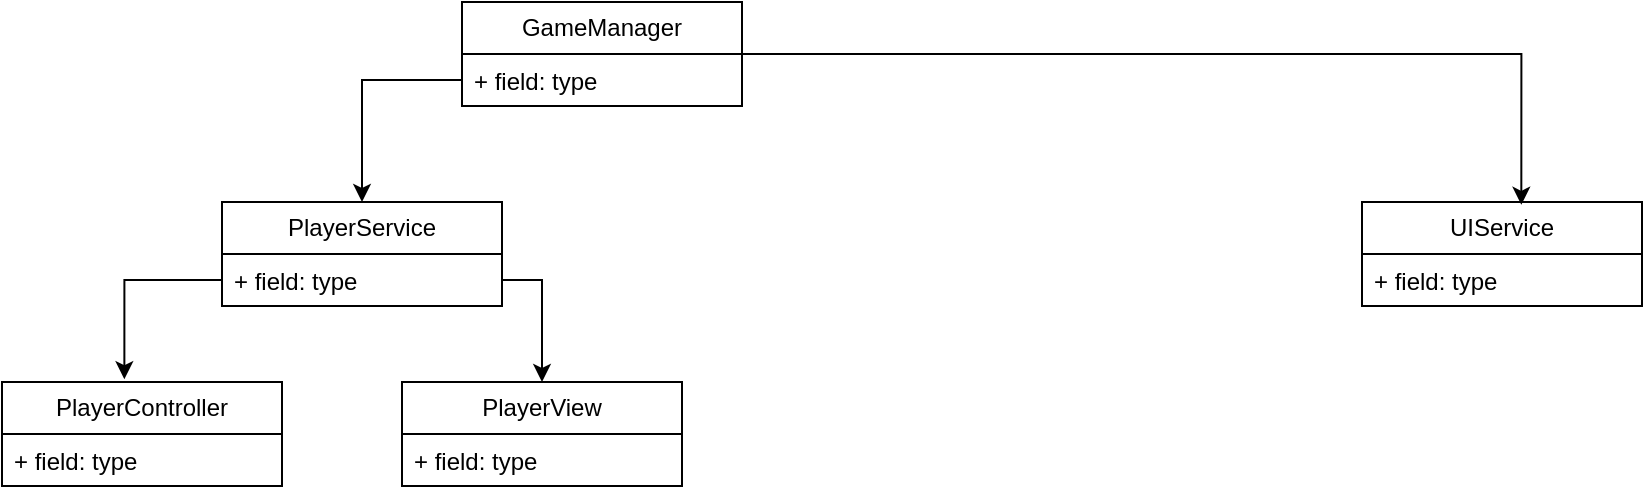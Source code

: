 <mxfile version="26.2.2">
  <diagram id="C5RBs43oDa-KdzZeNtuy" name="Page-1">
    <mxGraphModel dx="1030" dy="659" grid="1" gridSize="10" guides="1" tooltips="1" connect="1" arrows="1" fold="1" page="1" pageScale="1" pageWidth="827" pageHeight="1169" math="0" shadow="0">
      <root>
        <mxCell id="WIyWlLk6GJQsqaUBKTNV-0" />
        <mxCell id="WIyWlLk6GJQsqaUBKTNV-1" parent="WIyWlLk6GJQsqaUBKTNV-0" />
        <mxCell id="5FonXMb4phd78V4y4i4D-0" value="GameManager" style="swimlane;fontStyle=0;childLayout=stackLayout;horizontal=1;startSize=26;fillColor=none;horizontalStack=0;resizeParent=1;resizeParentMax=0;resizeLast=0;collapsible=1;marginBottom=0;whiteSpace=wrap;html=1;" parent="WIyWlLk6GJQsqaUBKTNV-1" vertex="1">
          <mxGeometry x="340" y="60" width="140" height="52" as="geometry" />
        </mxCell>
        <mxCell id="5FonXMb4phd78V4y4i4D-3" value="+ field: type" style="text;strokeColor=none;fillColor=none;align=left;verticalAlign=top;spacingLeft=4;spacingRight=4;overflow=hidden;rotatable=0;points=[[0,0.5],[1,0.5]];portConstraint=eastwest;whiteSpace=wrap;html=1;" parent="5FonXMb4phd78V4y4i4D-0" vertex="1">
          <mxGeometry y="26" width="140" height="26" as="geometry" />
        </mxCell>
        <mxCell id="_fZpdp2YkRw7rfoVK8Mn-0" value="PlayerService" style="swimlane;fontStyle=0;childLayout=stackLayout;horizontal=1;startSize=26;fillColor=none;horizontalStack=0;resizeParent=1;resizeParentMax=0;resizeLast=0;collapsible=1;marginBottom=0;whiteSpace=wrap;html=1;" vertex="1" parent="WIyWlLk6GJQsqaUBKTNV-1">
          <mxGeometry x="220" y="160" width="140" height="52" as="geometry" />
        </mxCell>
        <mxCell id="_fZpdp2YkRw7rfoVK8Mn-1" value="+ field: type" style="text;strokeColor=none;fillColor=none;align=left;verticalAlign=top;spacingLeft=4;spacingRight=4;overflow=hidden;rotatable=0;points=[[0,0.5],[1,0.5]];portConstraint=eastwest;whiteSpace=wrap;html=1;" vertex="1" parent="_fZpdp2YkRw7rfoVK8Mn-0">
          <mxGeometry y="26" width="140" height="26" as="geometry" />
        </mxCell>
        <mxCell id="_fZpdp2YkRw7rfoVK8Mn-2" style="edgeStyle=orthogonalEdgeStyle;rounded=0;orthogonalLoop=1;jettySize=auto;html=1;entryX=0.5;entryY=0;entryDx=0;entryDy=0;" edge="1" parent="WIyWlLk6GJQsqaUBKTNV-1" source="5FonXMb4phd78V4y4i4D-3" target="_fZpdp2YkRw7rfoVK8Mn-0">
          <mxGeometry relative="1" as="geometry" />
        </mxCell>
        <mxCell id="_fZpdp2YkRw7rfoVK8Mn-3" value="PlayerController" style="swimlane;fontStyle=0;childLayout=stackLayout;horizontal=1;startSize=26;fillColor=none;horizontalStack=0;resizeParent=1;resizeParentMax=0;resizeLast=0;collapsible=1;marginBottom=0;whiteSpace=wrap;html=1;" vertex="1" parent="WIyWlLk6GJQsqaUBKTNV-1">
          <mxGeometry x="110" y="250" width="140" height="52" as="geometry" />
        </mxCell>
        <mxCell id="_fZpdp2YkRw7rfoVK8Mn-4" value="+ field: type" style="text;strokeColor=none;fillColor=none;align=left;verticalAlign=top;spacingLeft=4;spacingRight=4;overflow=hidden;rotatable=0;points=[[0,0.5],[1,0.5]];portConstraint=eastwest;whiteSpace=wrap;html=1;" vertex="1" parent="_fZpdp2YkRw7rfoVK8Mn-3">
          <mxGeometry y="26" width="140" height="26" as="geometry" />
        </mxCell>
        <mxCell id="_fZpdp2YkRw7rfoVK8Mn-5" style="edgeStyle=orthogonalEdgeStyle;rounded=0;orthogonalLoop=1;jettySize=auto;html=1;entryX=0.437;entryY=-0.027;entryDx=0;entryDy=0;entryPerimeter=0;" edge="1" parent="WIyWlLk6GJQsqaUBKTNV-1" source="_fZpdp2YkRw7rfoVK8Mn-1" target="_fZpdp2YkRw7rfoVK8Mn-3">
          <mxGeometry relative="1" as="geometry" />
        </mxCell>
        <mxCell id="_fZpdp2YkRw7rfoVK8Mn-6" value="PlayerView" style="swimlane;fontStyle=0;childLayout=stackLayout;horizontal=1;startSize=26;fillColor=none;horizontalStack=0;resizeParent=1;resizeParentMax=0;resizeLast=0;collapsible=1;marginBottom=0;whiteSpace=wrap;html=1;" vertex="1" parent="WIyWlLk6GJQsqaUBKTNV-1">
          <mxGeometry x="310" y="250" width="140" height="52" as="geometry" />
        </mxCell>
        <mxCell id="_fZpdp2YkRw7rfoVK8Mn-7" value="+ field: type" style="text;strokeColor=none;fillColor=none;align=left;verticalAlign=top;spacingLeft=4;spacingRight=4;overflow=hidden;rotatable=0;points=[[0,0.5],[1,0.5]];portConstraint=eastwest;whiteSpace=wrap;html=1;" vertex="1" parent="_fZpdp2YkRw7rfoVK8Mn-6">
          <mxGeometry y="26" width="140" height="26" as="geometry" />
        </mxCell>
        <mxCell id="_fZpdp2YkRw7rfoVK8Mn-8" style="edgeStyle=orthogonalEdgeStyle;rounded=0;orthogonalLoop=1;jettySize=auto;html=1;" edge="1" parent="WIyWlLk6GJQsqaUBKTNV-1" source="_fZpdp2YkRw7rfoVK8Mn-1" target="_fZpdp2YkRw7rfoVK8Mn-6">
          <mxGeometry relative="1" as="geometry" />
        </mxCell>
        <mxCell id="_fZpdp2YkRw7rfoVK8Mn-9" value="UIService" style="swimlane;fontStyle=0;childLayout=stackLayout;horizontal=1;startSize=26;fillColor=none;horizontalStack=0;resizeParent=1;resizeParentMax=0;resizeLast=0;collapsible=1;marginBottom=0;whiteSpace=wrap;html=1;" vertex="1" parent="WIyWlLk6GJQsqaUBKTNV-1">
          <mxGeometry x="790" y="160" width="140" height="52" as="geometry" />
        </mxCell>
        <mxCell id="_fZpdp2YkRw7rfoVK8Mn-10" value="+ field: type" style="text;strokeColor=none;fillColor=none;align=left;verticalAlign=top;spacingLeft=4;spacingRight=4;overflow=hidden;rotatable=0;points=[[0,0.5],[1,0.5]];portConstraint=eastwest;whiteSpace=wrap;html=1;" vertex="1" parent="_fZpdp2YkRw7rfoVK8Mn-9">
          <mxGeometry y="26" width="140" height="26" as="geometry" />
        </mxCell>
        <mxCell id="_fZpdp2YkRw7rfoVK8Mn-11" style="edgeStyle=orthogonalEdgeStyle;rounded=0;orthogonalLoop=1;jettySize=auto;html=1;entryX=0.569;entryY=0.027;entryDx=0;entryDy=0;entryPerimeter=0;" edge="1" parent="WIyWlLk6GJQsqaUBKTNV-1" source="5FonXMb4phd78V4y4i4D-0" target="_fZpdp2YkRw7rfoVK8Mn-9">
          <mxGeometry relative="1" as="geometry" />
        </mxCell>
      </root>
    </mxGraphModel>
  </diagram>
</mxfile>
